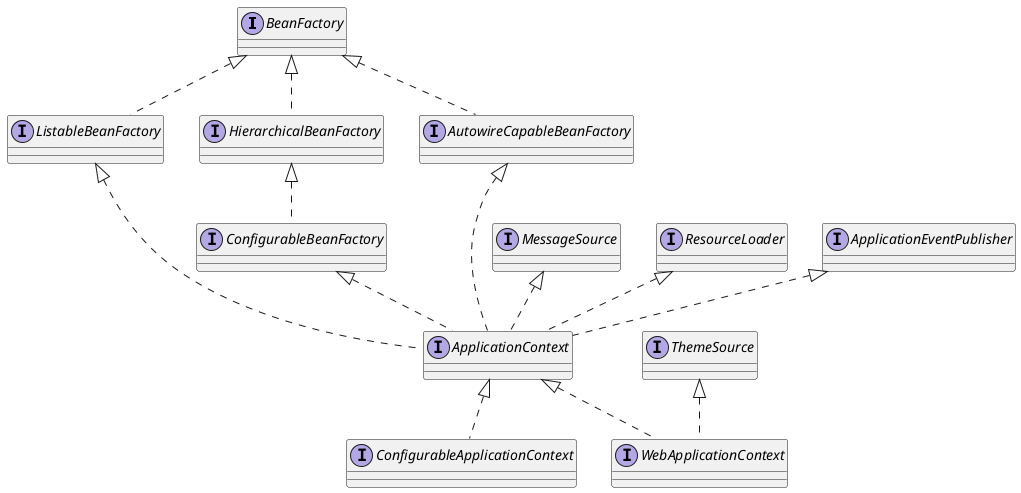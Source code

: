@startuml

interface BeanFactory
interface ListableBeanFactory
interface HierarchicalBeanFactory
interface ConfigurableBeanFactory
interface MessageSource
interface ResourceLoader
interface ApplicationEventPublisher
interface ApplicationContext
interface ConfigurableApplicationContext
interface WebApplicationContext
interface ThemeSource
interface AutowireCapableBeanFactory

BeanFactory <|.. AutowireCapableBeanFactory
BeanFactory <|.. ListableBeanFactory
BeanFactory <|.. HierarchicalBeanFactory
HierarchicalBeanFactory <|.. ConfigurableBeanFactory
MessageSource <|.. ApplicationContext
ResourceLoader <|.. ApplicationContext
ApplicationEventPublisher <|.. ApplicationContext
AutowireCapableBeanFactory <|.. ApplicationContext
ListableBeanFactory <|.. ApplicationContext
ConfigurableBeanFactory <|.. ApplicationContext
ApplicationContext <|.. ConfigurableApplicationContext
ApplicationContext <|.. WebApplicationContext
ThemeSource <|.. WebApplicationContext


@enduml

